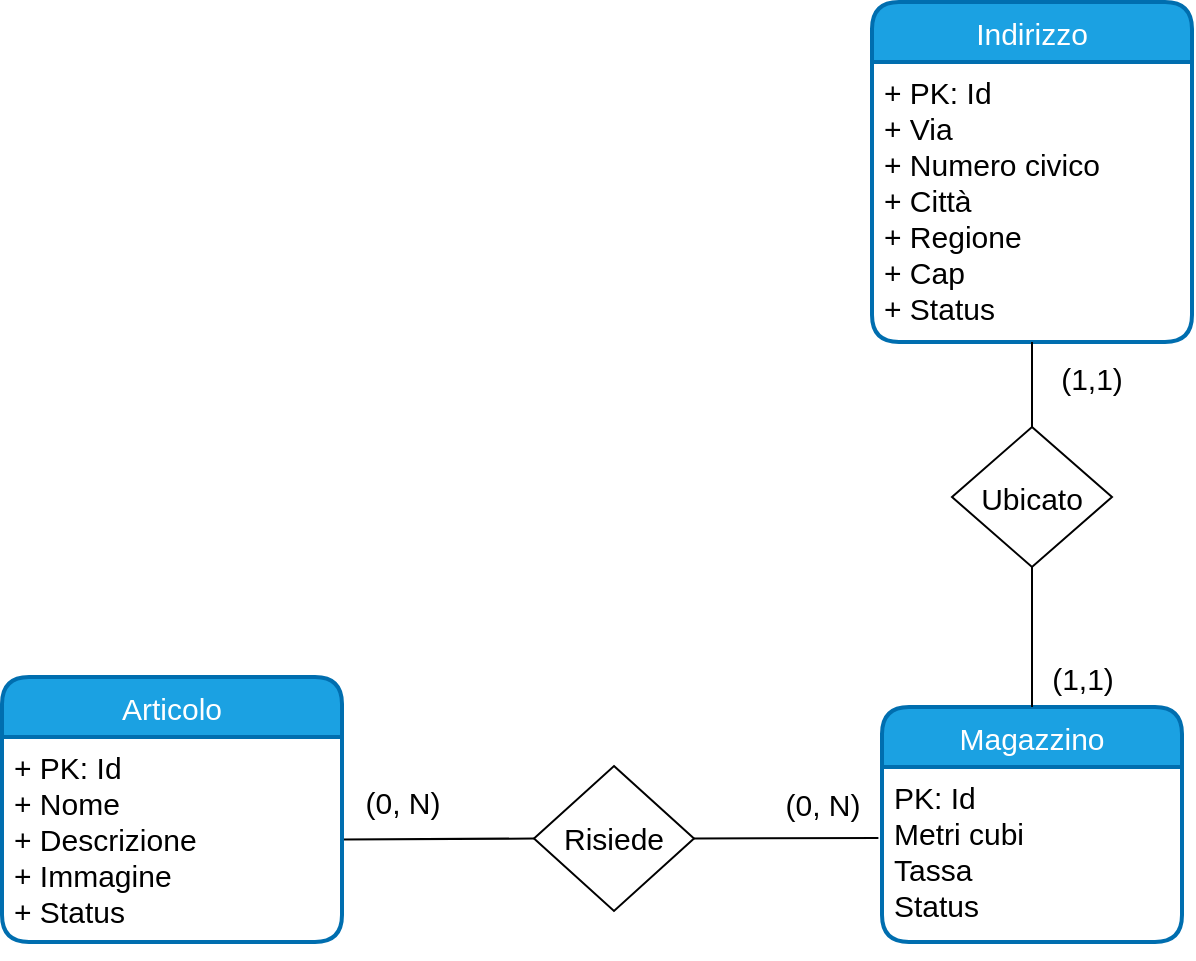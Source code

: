 <mxfile>
    <diagram id="Px4mHPNFcFDlKPYp_WtS" name="Page-1">
        <mxGraphModel dx="984" dy="565" grid="1" gridSize="10" guides="1" tooltips="1" connect="1" arrows="1" fold="1" page="1" pageScale="1" pageWidth="827" pageHeight="1169" math="0" shadow="0">
            <root>
                <mxCell id="0"/>
                <mxCell id="1" parent="0"/>
                <mxCell id="6" value="Magazzino" style="swimlane;childLayout=stackLayout;horizontal=1;startSize=30;horizontalStack=0;rounded=1;fontSize=15;fontStyle=0;strokeWidth=2;resizeParent=0;resizeLast=1;shadow=0;dashed=0;align=center;fillColor=#1ba1e2;fontColor=#ffffff;strokeColor=#006EAF;" parent="1" vertex="1">
                    <mxGeometry x="630" y="482.5" width="150" height="117.5" as="geometry"/>
                </mxCell>
                <mxCell id="7" value="PK: Id&#10;Metri cubi&#10;Tassa&#10;Status" style="align=left;strokeColor=none;fillColor=none;spacingLeft=4;fontSize=15;verticalAlign=top;resizable=0;rotatable=0;part=1;" parent="6" vertex="1">
                    <mxGeometry y="30" width="150" height="87.5" as="geometry"/>
                </mxCell>
                <mxCell id="8" style="edgeStyle=none;html=1;exitX=1;exitY=0.5;exitDx=0;exitDy=0;entryX=-0.012;entryY=0.406;entryDx=0;entryDy=0;startArrow=none;startFill=0;endArrow=none;endFill=0;fontSize=15;entryPerimeter=0;" parent="1" source="10" target="7" edge="1">
                    <mxGeometry relative="1" as="geometry">
                        <Array as="points"/>
                        <mxPoint x="631" y="553.75" as="targetPoint"/>
                    </mxGeometry>
                </mxCell>
                <mxCell id="9" style="edgeStyle=none;html=1;exitX=0;exitY=0.5;exitDx=0;exitDy=0;endArrow=none;endFill=0;entryX=1;entryY=0.5;entryDx=0;entryDy=0;fontSize=15;" parent="1" source="10" target="32" edge="1">
                    <mxGeometry relative="1" as="geometry">
                        <mxPoint x="361" y="556.25" as="targetPoint"/>
                        <Array as="points"/>
                    </mxGeometry>
                </mxCell>
                <mxCell id="10" value="Risiede" style="shape=rhombus;perimeter=rhombusPerimeter;whiteSpace=wrap;html=1;align=center;fontSize=15;" parent="1" vertex="1">
                    <mxGeometry x="456" y="512" width="80" height="72.5" as="geometry"/>
                </mxCell>
                <mxCell id="13" value="(0, N)" style="text;html=1;align=center;verticalAlign=middle;resizable=0;points=[];autosize=1;strokeColor=none;fillColor=none;fontSize=15;" parent="1" vertex="1">
                    <mxGeometry x="570" y="516.25" width="60" height="30" as="geometry"/>
                </mxCell>
                <mxCell id="21" value="(0, N)" style="text;html=1;align=center;verticalAlign=middle;resizable=0;points=[];autosize=1;strokeColor=none;fillColor=none;fontSize=15;" parent="1" vertex="1">
                    <mxGeometry x="360" y="515" width="60" height="30" as="geometry"/>
                </mxCell>
                <mxCell id="29" value="Articolo" style="swimlane;childLayout=stackLayout;horizontal=1;startSize=30;horizontalStack=0;rounded=1;fontSize=15;fontStyle=0;strokeWidth=2;resizeParent=0;resizeLast=1;shadow=0;dashed=0;align=center;arcSize=15;fillColor=#1ba1e2;fontColor=#ffffff;strokeColor=#006EAF;" parent="1" vertex="1">
                    <mxGeometry x="190" y="467.5" width="170" height="132.5" as="geometry"/>
                </mxCell>
                <mxCell id="30" style="edgeStyle=none;html=1;fontSize=15;" parent="29" source="32" target="29" edge="1">
                    <mxGeometry relative="1" as="geometry"/>
                </mxCell>
                <mxCell id="31" style="edgeStyle=none;html=1;endArrow=none;endFill=0;fontSize=15;" parent="29" source="32" target="29" edge="1">
                    <mxGeometry relative="1" as="geometry"/>
                </mxCell>
                <mxCell id="32" value="+ PK: Id&#10;+ Nome&#10;+ Descrizione&#10;+ Immagine&#10;+ Status" style="align=left;strokeColor=none;fillColor=none;spacingLeft=4;fontSize=15;verticalAlign=top;resizable=0;rotatable=0;part=1;" parent="29" vertex="1">
                    <mxGeometry y="30" width="170" height="102.5" as="geometry"/>
                </mxCell>
                <mxCell id="36" value="Indirizzo" style="swimlane;childLayout=stackLayout;horizontal=1;startSize=30;horizontalStack=0;rounded=1;fontSize=15;fontStyle=0;strokeWidth=2;resizeParent=0;resizeLast=1;shadow=0;dashed=0;align=center;fillColor=#1ba1e2;fontColor=#ffffff;strokeColor=#006EAF;" parent="1" vertex="1">
                    <mxGeometry x="625" y="130" width="160" height="170" as="geometry"/>
                </mxCell>
                <mxCell id="37" value="+ PK: Id&#10;+ Via&#10;+ Numero civico&#10;+ Città&#10;+ Regione&#10;+ Cap&#10;+ Status" style="align=left;strokeColor=none;fillColor=none;spacingLeft=4;fontSize=15;verticalAlign=top;resizable=0;rotatable=0;part=1;" parent="36" vertex="1">
                    <mxGeometry y="30" width="160" height="140" as="geometry"/>
                </mxCell>
                <mxCell id="38" style="edgeStyle=none;html=1;exitX=0.5;exitY=0;exitDx=0;exitDy=0;entryX=0.5;entryY=1;entryDx=0;entryDy=0;startArrow=none;startFill=0;endArrow=none;endFill=0;fontSize=15;" parent="1" source="39" target="37" edge="1">
                    <mxGeometry relative="1" as="geometry"/>
                </mxCell>
                <mxCell id="42" style="edgeStyle=none;html=1;exitX=0.5;exitY=1;exitDx=0;exitDy=0;entryX=0.5;entryY=0;entryDx=0;entryDy=0;endArrow=none;endFill=0;fontSize=15;" parent="1" source="39" target="6" edge="1">
                    <mxGeometry relative="1" as="geometry"/>
                </mxCell>
                <mxCell id="39" value="Ubicato" style="shape=rhombus;perimeter=rhombusPerimeter;whiteSpace=wrap;html=1;align=center;fontSize=15;" parent="1" vertex="1">
                    <mxGeometry x="665" y="342.5" width="80" height="70" as="geometry"/>
                </mxCell>
                <mxCell id="40" value="(1,1)" style="text;html=1;strokeColor=none;fillColor=none;align=center;verticalAlign=middle;whiteSpace=wrap;rounded=0;fontSize=15;" parent="1" vertex="1">
                    <mxGeometry x="705" y="302.5" width="60" height="30" as="geometry"/>
                </mxCell>
                <mxCell id="43" value="(1,1)" style="text;html=1;align=center;verticalAlign=middle;resizable=0;points=[];autosize=1;strokeColor=none;fillColor=none;fontSize=15;" parent="1" vertex="1">
                    <mxGeometry x="705" y="452.5" width="50" height="30" as="geometry"/>
                </mxCell>
            </root>
        </mxGraphModel>
    </diagram>
</mxfile>